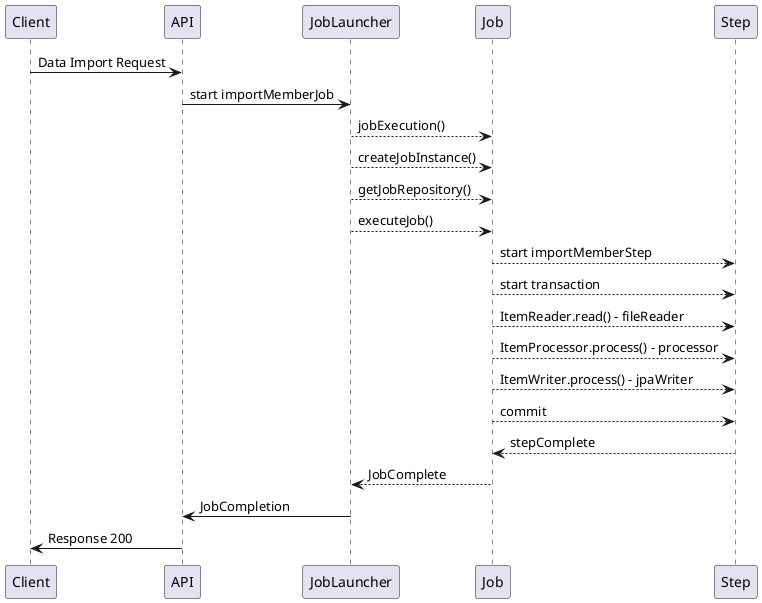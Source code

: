 @startuml
Client -> API: Data Import Request

API -> JobLauncher: start importMemberJob
'JobLauncher 에 배치 작업 시작 지시

JobLauncher --> Job: jobExecution()
JobLauncher --> Job: createJobInstance()
JobLauncher --> Job: getJobRepository()
'작업 상태 관리 -> 배치 처음 실행시키면 생성되는 테이블들로 관리된다.
'각 작업의 status, 생성된 instance 들의 정보를 가지고 있다.
JobLauncher --> Job: executeJob()

Job --> Step : start importMemberStep
Job --> Step : start transaction
Job --> Step : ItemReader.read() - fileReader
'입력된 csv, 엑셀 데이터 읽고 MemberForFileRequest 타입으로 반환
Job --> Step : ItemProcessor.process() - processor
'MemberForFileRequest -> Member'로 형변환
Job --> Step : ItemWriter.process() - jpaWriter
'Member 타입으로 변환된 데이터를 Jpa를 통해 DB에 저장함
Job --> Step : commit
'step이 실행될 동안 반환된 에러가 없다면 데이터 커밋

Step --> Job : stepComplete

Job --> JobLauncher : JobComplete
'importMemberJob 의 모든 step 이 완료되었음

JobLauncher -> API : JobCompletion
'작업이 완료된 이후 리스너로 처리가 가능하지만 service 단에서 관리하도록 구현

API -> Client : Response 200


@enduml
